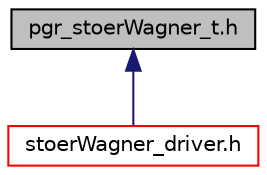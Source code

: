 digraph "pgr_stoerWagner_t.h"
{
  edge [fontname="Helvetica",fontsize="10",labelfontname="Helvetica",labelfontsize="10"];
  node [fontname="Helvetica",fontsize="10",shape=record];
  Node2 [label="pgr_stoerWagner_t.h",height=0.2,width=0.4,color="black", fillcolor="grey75", style="filled", fontcolor="black"];
  Node2 -> Node3 [dir="back",color="midnightblue",fontsize="10",style="solid",fontname="Helvetica"];
  Node3 [label="stoerWagner_driver.h",height=0.2,width=0.4,color="red", fillcolor="white", style="filled",URL="$stoerWagner__driver_8h.html"];
}
